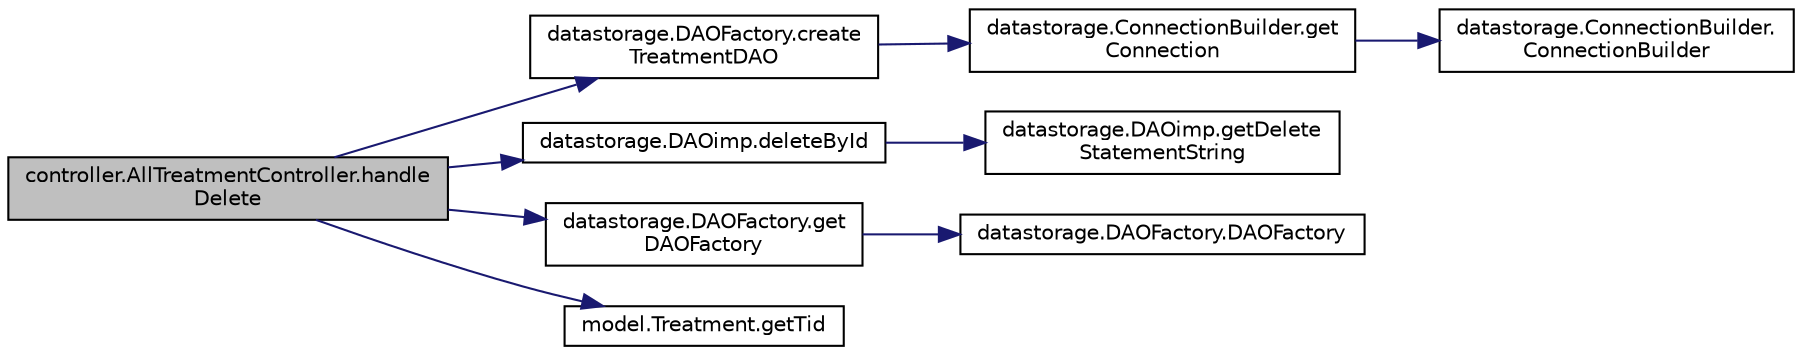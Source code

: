 digraph "controller.AllTreatmentController.handleDelete"
{
 // LATEX_PDF_SIZE
  edge [fontname="Helvetica",fontsize="10",labelfontname="Helvetica",labelfontsize="10"];
  node [fontname="Helvetica",fontsize="10",shape=record];
  rankdir="LR";
  Node1 [label="controller.AllTreatmentController.handle\lDelete",height=0.2,width=0.4,color="black", fillcolor="grey75", style="filled", fontcolor="black",tooltip=" "];
  Node1 -> Node2 [color="midnightblue",fontsize="10",style="solid",fontname="Helvetica"];
  Node2 [label="datastorage.DAOFactory.create\lTreatmentDAO",height=0.2,width=0.4,color="black", fillcolor="white", style="filled",URL="$classdatastorage_1_1_d_a_o_factory.html#a0df05e282b9c6c3e904c8a25457ec956",tooltip=" "];
  Node2 -> Node3 [color="midnightblue",fontsize="10",style="solid",fontname="Helvetica"];
  Node3 [label="datastorage.ConnectionBuilder.get\lConnection",height=0.2,width=0.4,color="black", fillcolor="white", style="filled",URL="$classdatastorage_1_1_connection_builder.html#a217c33442528663e5d3199ade7c19ed1",tooltip=" "];
  Node3 -> Node4 [color="midnightblue",fontsize="10",style="solid",fontname="Helvetica"];
  Node4 [label="datastorage.ConnectionBuilder.\lConnectionBuilder",height=0.2,width=0.4,color="black", fillcolor="white", style="filled",URL="$classdatastorage_1_1_connection_builder.html#a9af3a7f1e527e35fae23c4e06e6494e7",tooltip=" "];
  Node1 -> Node5 [color="midnightblue",fontsize="10",style="solid",fontname="Helvetica"];
  Node5 [label="datastorage.DAOimp.deleteById",height=0.2,width=0.4,color="black", fillcolor="white", style="filled",URL="$classdatastorage_1_1_d_a_oimp.html#a2d4cbdf5e07aed21ecf21bd903e9646b",tooltip=" "];
  Node5 -> Node6 [color="midnightblue",fontsize="10",style="solid",fontname="Helvetica"];
  Node6 [label="datastorage.DAOimp.getDelete\lStatementString",height=0.2,width=0.4,color="black", fillcolor="white", style="filled",URL="$classdatastorage_1_1_d_a_oimp.html#a43fa8354fdea415035af6ba81cb28d88",tooltip=" "];
  Node1 -> Node7 [color="midnightblue",fontsize="10",style="solid",fontname="Helvetica"];
  Node7 [label="datastorage.DAOFactory.get\lDAOFactory",height=0.2,width=0.4,color="black", fillcolor="white", style="filled",URL="$classdatastorage_1_1_d_a_o_factory.html#a489d0947d5e2601ff8617b5e45cbea12",tooltip=" "];
  Node7 -> Node8 [color="midnightblue",fontsize="10",style="solid",fontname="Helvetica"];
  Node8 [label="datastorage.DAOFactory.DAOFactory",height=0.2,width=0.4,color="black", fillcolor="white", style="filled",URL="$classdatastorage_1_1_d_a_o_factory.html#ad381ed774680f7634e4d4ef879b039ae",tooltip=" "];
  Node1 -> Node9 [color="midnightblue",fontsize="10",style="solid",fontname="Helvetica"];
  Node9 [label="model.Treatment.getTid",height=0.2,width=0.4,color="black", fillcolor="white", style="filled",URL="$classmodel_1_1_treatment.html#a05f795607361a2d1a7dba722418b9340",tooltip=" "];
}
